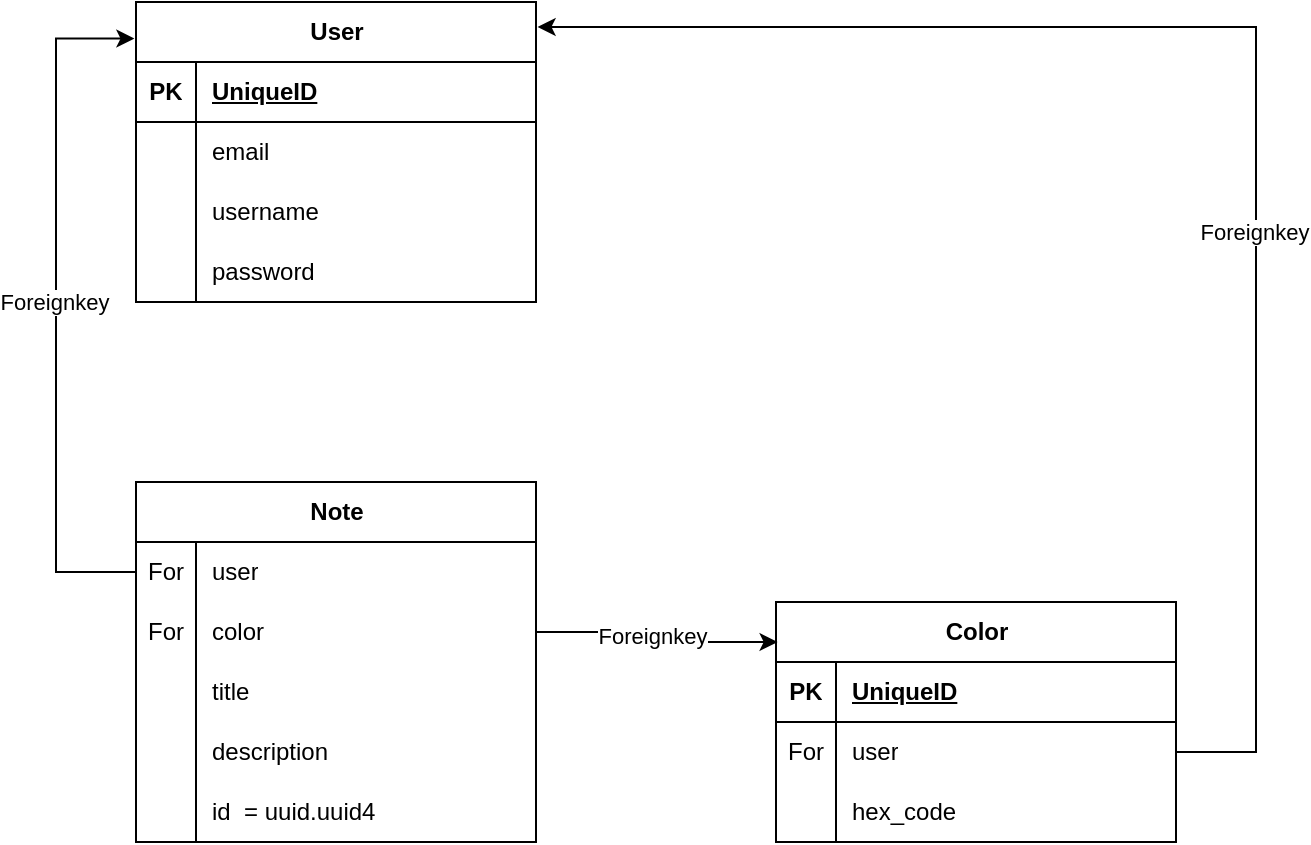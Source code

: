 <mxfile version="24.7.16">
  <diagram name="Seite-1" id="HNtocws6cFzZZ4AES52-">
    <mxGraphModel dx="1195" dy="615" grid="1" gridSize="10" guides="1" tooltips="1" connect="1" arrows="1" fold="1" page="1" pageScale="1" pageWidth="827" pageHeight="1169" math="0" shadow="0">
      <root>
        <mxCell id="0" />
        <mxCell id="1" parent="0" />
        <mxCell id="3b_yENyWgVhGDbyge_Tb-1" value="Color" style="shape=table;startSize=30;container=1;collapsible=1;childLayout=tableLayout;fixedRows=1;rowLines=0;fontStyle=1;align=center;resizeLast=1;html=1;" vertex="1" parent="1">
          <mxGeometry x="440" y="380" width="200" height="120" as="geometry" />
        </mxCell>
        <mxCell id="3b_yENyWgVhGDbyge_Tb-2" value="" style="shape=tableRow;horizontal=0;startSize=0;swimlaneHead=0;swimlaneBody=0;fillColor=none;collapsible=0;dropTarget=0;points=[[0,0.5],[1,0.5]];portConstraint=eastwest;top=0;left=0;right=0;bottom=1;" vertex="1" parent="3b_yENyWgVhGDbyge_Tb-1">
          <mxGeometry y="30" width="200" height="30" as="geometry" />
        </mxCell>
        <mxCell id="3b_yENyWgVhGDbyge_Tb-3" value="PK" style="shape=partialRectangle;connectable=0;fillColor=none;top=0;left=0;bottom=0;right=0;fontStyle=1;overflow=hidden;whiteSpace=wrap;html=1;" vertex="1" parent="3b_yENyWgVhGDbyge_Tb-2">
          <mxGeometry width="30" height="30" as="geometry">
            <mxRectangle width="30" height="30" as="alternateBounds" />
          </mxGeometry>
        </mxCell>
        <mxCell id="3b_yENyWgVhGDbyge_Tb-4" value="UniqueID" style="shape=partialRectangle;connectable=0;fillColor=none;top=0;left=0;bottom=0;right=0;align=left;spacingLeft=6;fontStyle=5;overflow=hidden;whiteSpace=wrap;html=1;" vertex="1" parent="3b_yENyWgVhGDbyge_Tb-2">
          <mxGeometry x="30" width="170" height="30" as="geometry">
            <mxRectangle width="170" height="30" as="alternateBounds" />
          </mxGeometry>
        </mxCell>
        <mxCell id="3b_yENyWgVhGDbyge_Tb-66" style="shape=tableRow;horizontal=0;startSize=0;swimlaneHead=0;swimlaneBody=0;fillColor=none;collapsible=0;dropTarget=0;points=[[0,0.5],[1,0.5]];portConstraint=eastwest;top=0;left=0;right=0;bottom=0;" vertex="1" parent="3b_yENyWgVhGDbyge_Tb-1">
          <mxGeometry y="60" width="200" height="30" as="geometry" />
        </mxCell>
        <mxCell id="3b_yENyWgVhGDbyge_Tb-67" value="For" style="shape=partialRectangle;connectable=0;fillColor=none;top=0;left=0;bottom=0;right=0;editable=1;overflow=hidden;whiteSpace=wrap;html=1;" vertex="1" parent="3b_yENyWgVhGDbyge_Tb-66">
          <mxGeometry width="30" height="30" as="geometry">
            <mxRectangle width="30" height="30" as="alternateBounds" />
          </mxGeometry>
        </mxCell>
        <mxCell id="3b_yENyWgVhGDbyge_Tb-68" value="user" style="shape=partialRectangle;connectable=0;fillColor=none;top=0;left=0;bottom=0;right=0;align=left;spacingLeft=6;overflow=hidden;whiteSpace=wrap;html=1;" vertex="1" parent="3b_yENyWgVhGDbyge_Tb-66">
          <mxGeometry x="30" width="170" height="30" as="geometry">
            <mxRectangle width="170" height="30" as="alternateBounds" />
          </mxGeometry>
        </mxCell>
        <mxCell id="3b_yENyWgVhGDbyge_Tb-5" value="" style="shape=tableRow;horizontal=0;startSize=0;swimlaneHead=0;swimlaneBody=0;fillColor=none;collapsible=0;dropTarget=0;points=[[0,0.5],[1,0.5]];portConstraint=eastwest;top=0;left=0;right=0;bottom=0;" vertex="1" parent="3b_yENyWgVhGDbyge_Tb-1">
          <mxGeometry y="90" width="200" height="30" as="geometry" />
        </mxCell>
        <mxCell id="3b_yENyWgVhGDbyge_Tb-6" value="" style="shape=partialRectangle;connectable=0;fillColor=none;top=0;left=0;bottom=0;right=0;editable=1;overflow=hidden;whiteSpace=wrap;html=1;" vertex="1" parent="3b_yENyWgVhGDbyge_Tb-5">
          <mxGeometry width="30" height="30" as="geometry">
            <mxRectangle width="30" height="30" as="alternateBounds" />
          </mxGeometry>
        </mxCell>
        <mxCell id="3b_yENyWgVhGDbyge_Tb-7" value="hex_code" style="shape=partialRectangle;connectable=0;fillColor=none;top=0;left=0;bottom=0;right=0;align=left;spacingLeft=6;overflow=hidden;whiteSpace=wrap;html=1;" vertex="1" parent="3b_yENyWgVhGDbyge_Tb-5">
          <mxGeometry x="30" width="170" height="30" as="geometry">
            <mxRectangle width="170" height="30" as="alternateBounds" />
          </mxGeometry>
        </mxCell>
        <mxCell id="3b_yENyWgVhGDbyge_Tb-14" value="Note" style="shape=table;startSize=30;container=1;collapsible=1;childLayout=tableLayout;fixedRows=1;rowLines=0;fontStyle=1;align=center;resizeLast=1;html=1;" vertex="1" parent="1">
          <mxGeometry x="120" y="320" width="200" height="180" as="geometry" />
        </mxCell>
        <mxCell id="3b_yENyWgVhGDbyge_Tb-60" style="shape=tableRow;horizontal=0;startSize=0;swimlaneHead=0;swimlaneBody=0;fillColor=none;collapsible=0;dropTarget=0;points=[[0,0.5],[1,0.5]];portConstraint=eastwest;top=0;left=0;right=0;bottom=0;" vertex="1" parent="3b_yENyWgVhGDbyge_Tb-14">
          <mxGeometry y="30" width="200" height="30" as="geometry" />
        </mxCell>
        <mxCell id="3b_yENyWgVhGDbyge_Tb-61" value="For" style="shape=partialRectangle;connectable=0;fillColor=none;top=0;left=0;bottom=0;right=0;editable=1;overflow=hidden;whiteSpace=wrap;html=1;" vertex="1" parent="3b_yENyWgVhGDbyge_Tb-60">
          <mxGeometry width="30" height="30" as="geometry">
            <mxRectangle width="30" height="30" as="alternateBounds" />
          </mxGeometry>
        </mxCell>
        <mxCell id="3b_yENyWgVhGDbyge_Tb-62" value="user" style="shape=partialRectangle;connectable=0;fillColor=none;top=0;left=0;bottom=0;right=0;align=left;spacingLeft=6;overflow=hidden;whiteSpace=wrap;html=1;" vertex="1" parent="3b_yENyWgVhGDbyge_Tb-60">
          <mxGeometry x="30" width="170" height="30" as="geometry">
            <mxRectangle width="170" height="30" as="alternateBounds" />
          </mxGeometry>
        </mxCell>
        <mxCell id="3b_yENyWgVhGDbyge_Tb-27" style="shape=tableRow;horizontal=0;startSize=0;swimlaneHead=0;swimlaneBody=0;fillColor=none;collapsible=0;dropTarget=0;points=[[0,0.5],[1,0.5]];portConstraint=eastwest;top=0;left=0;right=0;bottom=0;" vertex="1" parent="3b_yENyWgVhGDbyge_Tb-14">
          <mxGeometry y="60" width="200" height="30" as="geometry" />
        </mxCell>
        <mxCell id="3b_yENyWgVhGDbyge_Tb-28" value="For" style="shape=partialRectangle;connectable=0;fillColor=none;top=0;left=0;bottom=0;right=0;editable=1;overflow=hidden;whiteSpace=wrap;html=1;" vertex="1" parent="3b_yENyWgVhGDbyge_Tb-27">
          <mxGeometry width="30" height="30" as="geometry">
            <mxRectangle width="30" height="30" as="alternateBounds" />
          </mxGeometry>
        </mxCell>
        <mxCell id="3b_yENyWgVhGDbyge_Tb-29" value="color" style="shape=partialRectangle;connectable=0;fillColor=none;top=0;left=0;bottom=0;right=0;align=left;spacingLeft=6;overflow=hidden;whiteSpace=wrap;html=1;" vertex="1" parent="3b_yENyWgVhGDbyge_Tb-27">
          <mxGeometry x="30" width="170" height="30" as="geometry">
            <mxRectangle width="170" height="30" as="alternateBounds" />
          </mxGeometry>
        </mxCell>
        <mxCell id="3b_yENyWgVhGDbyge_Tb-18" value="" style="shape=tableRow;horizontal=0;startSize=0;swimlaneHead=0;swimlaneBody=0;fillColor=none;collapsible=0;dropTarget=0;points=[[0,0.5],[1,0.5]];portConstraint=eastwest;top=0;left=0;right=0;bottom=0;" vertex="1" parent="3b_yENyWgVhGDbyge_Tb-14">
          <mxGeometry y="90" width="200" height="30" as="geometry" />
        </mxCell>
        <mxCell id="3b_yENyWgVhGDbyge_Tb-19" value="" style="shape=partialRectangle;connectable=0;fillColor=none;top=0;left=0;bottom=0;right=0;editable=1;overflow=hidden;whiteSpace=wrap;html=1;" vertex="1" parent="3b_yENyWgVhGDbyge_Tb-18">
          <mxGeometry width="30" height="30" as="geometry">
            <mxRectangle width="30" height="30" as="alternateBounds" />
          </mxGeometry>
        </mxCell>
        <mxCell id="3b_yENyWgVhGDbyge_Tb-20" value="title" style="shape=partialRectangle;connectable=0;fillColor=none;top=0;left=0;bottom=0;right=0;align=left;spacingLeft=6;overflow=hidden;whiteSpace=wrap;html=1;" vertex="1" parent="3b_yENyWgVhGDbyge_Tb-18">
          <mxGeometry x="30" width="170" height="30" as="geometry">
            <mxRectangle width="170" height="30" as="alternateBounds" />
          </mxGeometry>
        </mxCell>
        <mxCell id="3b_yENyWgVhGDbyge_Tb-21" value="" style="shape=tableRow;horizontal=0;startSize=0;swimlaneHead=0;swimlaneBody=0;fillColor=none;collapsible=0;dropTarget=0;points=[[0,0.5],[1,0.5]];portConstraint=eastwest;top=0;left=0;right=0;bottom=0;" vertex="1" parent="3b_yENyWgVhGDbyge_Tb-14">
          <mxGeometry y="120" width="200" height="30" as="geometry" />
        </mxCell>
        <mxCell id="3b_yENyWgVhGDbyge_Tb-22" value="" style="shape=partialRectangle;connectable=0;fillColor=none;top=0;left=0;bottom=0;right=0;editable=1;overflow=hidden;whiteSpace=wrap;html=1;" vertex="1" parent="3b_yENyWgVhGDbyge_Tb-21">
          <mxGeometry width="30" height="30" as="geometry">
            <mxRectangle width="30" height="30" as="alternateBounds" />
          </mxGeometry>
        </mxCell>
        <mxCell id="3b_yENyWgVhGDbyge_Tb-23" value="description" style="shape=partialRectangle;connectable=0;fillColor=none;top=0;left=0;bottom=0;right=0;align=left;spacingLeft=6;overflow=hidden;whiteSpace=wrap;html=1;" vertex="1" parent="3b_yENyWgVhGDbyge_Tb-21">
          <mxGeometry x="30" width="170" height="30" as="geometry">
            <mxRectangle width="170" height="30" as="alternateBounds" />
          </mxGeometry>
        </mxCell>
        <mxCell id="3b_yENyWgVhGDbyge_Tb-24" value="" style="shape=tableRow;horizontal=0;startSize=0;swimlaneHead=0;swimlaneBody=0;fillColor=none;collapsible=0;dropTarget=0;points=[[0,0.5],[1,0.5]];portConstraint=eastwest;top=0;left=0;right=0;bottom=0;" vertex="1" parent="3b_yENyWgVhGDbyge_Tb-14">
          <mxGeometry y="150" width="200" height="30" as="geometry" />
        </mxCell>
        <mxCell id="3b_yENyWgVhGDbyge_Tb-25" value="" style="shape=partialRectangle;connectable=0;fillColor=none;top=0;left=0;bottom=0;right=0;editable=1;overflow=hidden;whiteSpace=wrap;html=1;" vertex="1" parent="3b_yENyWgVhGDbyge_Tb-24">
          <mxGeometry width="30" height="30" as="geometry">
            <mxRectangle width="30" height="30" as="alternateBounds" />
          </mxGeometry>
        </mxCell>
        <mxCell id="3b_yENyWgVhGDbyge_Tb-26" value="id&amp;nbsp; = uuid.uuid4" style="shape=partialRectangle;connectable=0;fillColor=none;top=0;left=0;bottom=0;right=0;align=left;spacingLeft=6;overflow=hidden;whiteSpace=wrap;html=1;" vertex="1" parent="3b_yENyWgVhGDbyge_Tb-24">
          <mxGeometry x="30" width="170" height="30" as="geometry">
            <mxRectangle width="170" height="30" as="alternateBounds" />
          </mxGeometry>
        </mxCell>
        <mxCell id="3b_yENyWgVhGDbyge_Tb-33" style="edgeStyle=orthogonalEdgeStyle;rounded=0;orthogonalLoop=1;jettySize=auto;html=1;exitX=1;exitY=0.5;exitDx=0;exitDy=0;entryX=0.004;entryY=0.167;entryDx=0;entryDy=0;entryPerimeter=0;" edge="1" parent="1" source="3b_yENyWgVhGDbyge_Tb-27" target="3b_yENyWgVhGDbyge_Tb-1">
          <mxGeometry relative="1" as="geometry" />
        </mxCell>
        <mxCell id="3b_yENyWgVhGDbyge_Tb-65" value="Foreignkey" style="edgeLabel;html=1;align=center;verticalAlign=middle;resizable=0;points=[];" vertex="1" connectable="0" parent="3b_yENyWgVhGDbyge_Tb-33">
          <mxGeometry x="-0.076" y="-2" relative="1" as="geometry">
            <mxPoint as="offset" />
          </mxGeometry>
        </mxCell>
        <mxCell id="3b_yENyWgVhGDbyge_Tb-47" value="User" style="shape=table;startSize=30;container=1;collapsible=1;childLayout=tableLayout;fixedRows=1;rowLines=0;fontStyle=1;align=center;resizeLast=1;html=1;" vertex="1" parent="1">
          <mxGeometry x="120" y="80" width="200" height="150" as="geometry" />
        </mxCell>
        <mxCell id="3b_yENyWgVhGDbyge_Tb-48" value="" style="shape=tableRow;horizontal=0;startSize=0;swimlaneHead=0;swimlaneBody=0;fillColor=none;collapsible=0;dropTarget=0;points=[[0,0.5],[1,0.5]];portConstraint=eastwest;top=0;left=0;right=0;bottom=1;" vertex="1" parent="3b_yENyWgVhGDbyge_Tb-47">
          <mxGeometry y="30" width="200" height="30" as="geometry" />
        </mxCell>
        <mxCell id="3b_yENyWgVhGDbyge_Tb-49" value="PK" style="shape=partialRectangle;connectable=0;fillColor=none;top=0;left=0;bottom=0;right=0;fontStyle=1;overflow=hidden;whiteSpace=wrap;html=1;" vertex="1" parent="3b_yENyWgVhGDbyge_Tb-48">
          <mxGeometry width="30" height="30" as="geometry">
            <mxRectangle width="30" height="30" as="alternateBounds" />
          </mxGeometry>
        </mxCell>
        <mxCell id="3b_yENyWgVhGDbyge_Tb-50" value="UniqueID" style="shape=partialRectangle;connectable=0;fillColor=none;top=0;left=0;bottom=0;right=0;align=left;spacingLeft=6;fontStyle=5;overflow=hidden;whiteSpace=wrap;html=1;" vertex="1" parent="3b_yENyWgVhGDbyge_Tb-48">
          <mxGeometry x="30" width="170" height="30" as="geometry">
            <mxRectangle width="170" height="30" as="alternateBounds" />
          </mxGeometry>
        </mxCell>
        <mxCell id="3b_yENyWgVhGDbyge_Tb-51" value="" style="shape=tableRow;horizontal=0;startSize=0;swimlaneHead=0;swimlaneBody=0;fillColor=none;collapsible=0;dropTarget=0;points=[[0,0.5],[1,0.5]];portConstraint=eastwest;top=0;left=0;right=0;bottom=0;" vertex="1" parent="3b_yENyWgVhGDbyge_Tb-47">
          <mxGeometry y="60" width="200" height="30" as="geometry" />
        </mxCell>
        <mxCell id="3b_yENyWgVhGDbyge_Tb-52" value="" style="shape=partialRectangle;connectable=0;fillColor=none;top=0;left=0;bottom=0;right=0;editable=1;overflow=hidden;whiteSpace=wrap;html=1;" vertex="1" parent="3b_yENyWgVhGDbyge_Tb-51">
          <mxGeometry width="30" height="30" as="geometry">
            <mxRectangle width="30" height="30" as="alternateBounds" />
          </mxGeometry>
        </mxCell>
        <mxCell id="3b_yENyWgVhGDbyge_Tb-53" value="email" style="shape=partialRectangle;connectable=0;fillColor=none;top=0;left=0;bottom=0;right=0;align=left;spacingLeft=6;overflow=hidden;whiteSpace=wrap;html=1;" vertex="1" parent="3b_yENyWgVhGDbyge_Tb-51">
          <mxGeometry x="30" width="170" height="30" as="geometry">
            <mxRectangle width="170" height="30" as="alternateBounds" />
          </mxGeometry>
        </mxCell>
        <mxCell id="3b_yENyWgVhGDbyge_Tb-57" style="shape=tableRow;horizontal=0;startSize=0;swimlaneHead=0;swimlaneBody=0;fillColor=none;collapsible=0;dropTarget=0;points=[[0,0.5],[1,0.5]];portConstraint=eastwest;top=0;left=0;right=0;bottom=0;" vertex="1" parent="3b_yENyWgVhGDbyge_Tb-47">
          <mxGeometry y="90" width="200" height="30" as="geometry" />
        </mxCell>
        <mxCell id="3b_yENyWgVhGDbyge_Tb-58" style="shape=partialRectangle;connectable=0;fillColor=none;top=0;left=0;bottom=0;right=0;editable=1;overflow=hidden;whiteSpace=wrap;html=1;" vertex="1" parent="3b_yENyWgVhGDbyge_Tb-57">
          <mxGeometry width="30" height="30" as="geometry">
            <mxRectangle width="30" height="30" as="alternateBounds" />
          </mxGeometry>
        </mxCell>
        <mxCell id="3b_yENyWgVhGDbyge_Tb-59" value="username" style="shape=partialRectangle;connectable=0;fillColor=none;top=0;left=0;bottom=0;right=0;align=left;spacingLeft=6;overflow=hidden;whiteSpace=wrap;html=1;" vertex="1" parent="3b_yENyWgVhGDbyge_Tb-57">
          <mxGeometry x="30" width="170" height="30" as="geometry">
            <mxRectangle width="170" height="30" as="alternateBounds" />
          </mxGeometry>
        </mxCell>
        <mxCell id="3b_yENyWgVhGDbyge_Tb-54" style="shape=tableRow;horizontal=0;startSize=0;swimlaneHead=0;swimlaneBody=0;fillColor=none;collapsible=0;dropTarget=0;points=[[0,0.5],[1,0.5]];portConstraint=eastwest;top=0;left=0;right=0;bottom=0;" vertex="1" parent="3b_yENyWgVhGDbyge_Tb-47">
          <mxGeometry y="120" width="200" height="30" as="geometry" />
        </mxCell>
        <mxCell id="3b_yENyWgVhGDbyge_Tb-55" style="shape=partialRectangle;connectable=0;fillColor=none;top=0;left=0;bottom=0;right=0;editable=1;overflow=hidden;whiteSpace=wrap;html=1;" vertex="1" parent="3b_yENyWgVhGDbyge_Tb-54">
          <mxGeometry width="30" height="30" as="geometry">
            <mxRectangle width="30" height="30" as="alternateBounds" />
          </mxGeometry>
        </mxCell>
        <mxCell id="3b_yENyWgVhGDbyge_Tb-56" value="password" style="shape=partialRectangle;connectable=0;fillColor=none;top=0;left=0;bottom=0;right=0;align=left;spacingLeft=6;overflow=hidden;whiteSpace=wrap;html=1;" vertex="1" parent="3b_yENyWgVhGDbyge_Tb-54">
          <mxGeometry x="30" width="170" height="30" as="geometry">
            <mxRectangle width="170" height="30" as="alternateBounds" />
          </mxGeometry>
        </mxCell>
        <mxCell id="3b_yENyWgVhGDbyge_Tb-63" style="edgeStyle=orthogonalEdgeStyle;rounded=0;orthogonalLoop=1;jettySize=auto;html=1;exitX=0;exitY=0.5;exitDx=0;exitDy=0;entryX=-0.004;entryY=0.122;entryDx=0;entryDy=0;entryPerimeter=0;" edge="1" parent="1" source="3b_yENyWgVhGDbyge_Tb-60" target="3b_yENyWgVhGDbyge_Tb-47">
          <mxGeometry relative="1" as="geometry">
            <Array as="points">
              <mxPoint x="80" y="365" />
              <mxPoint x="80" y="98" />
            </Array>
          </mxGeometry>
        </mxCell>
        <mxCell id="3b_yENyWgVhGDbyge_Tb-64" value="Foreignkey" style="edgeLabel;html=1;align=center;verticalAlign=middle;resizable=0;points=[];" vertex="1" connectable="0" parent="3b_yENyWgVhGDbyge_Tb-63">
          <mxGeometry x="0.012" y="1" relative="1" as="geometry">
            <mxPoint as="offset" />
          </mxGeometry>
        </mxCell>
        <mxCell id="3b_yENyWgVhGDbyge_Tb-69" style="edgeStyle=orthogonalEdgeStyle;rounded=0;orthogonalLoop=1;jettySize=auto;html=1;exitX=1;exitY=0.5;exitDx=0;exitDy=0;entryX=1.004;entryY=0.083;entryDx=0;entryDy=0;entryPerimeter=0;" edge="1" parent="1" source="3b_yENyWgVhGDbyge_Tb-66" target="3b_yENyWgVhGDbyge_Tb-47">
          <mxGeometry relative="1" as="geometry">
            <Array as="points">
              <mxPoint x="680" y="455" />
              <mxPoint x="680" y="93" />
            </Array>
          </mxGeometry>
        </mxCell>
        <mxCell id="3b_yENyWgVhGDbyge_Tb-70" value="Foreignkey" style="edgeLabel;html=1;align=center;verticalAlign=middle;resizable=0;points=[];" vertex="1" connectable="0" parent="3b_yENyWgVhGDbyge_Tb-69">
          <mxGeometry x="-0.212" y="1" relative="1" as="geometry">
            <mxPoint as="offset" />
          </mxGeometry>
        </mxCell>
      </root>
    </mxGraphModel>
  </diagram>
</mxfile>
